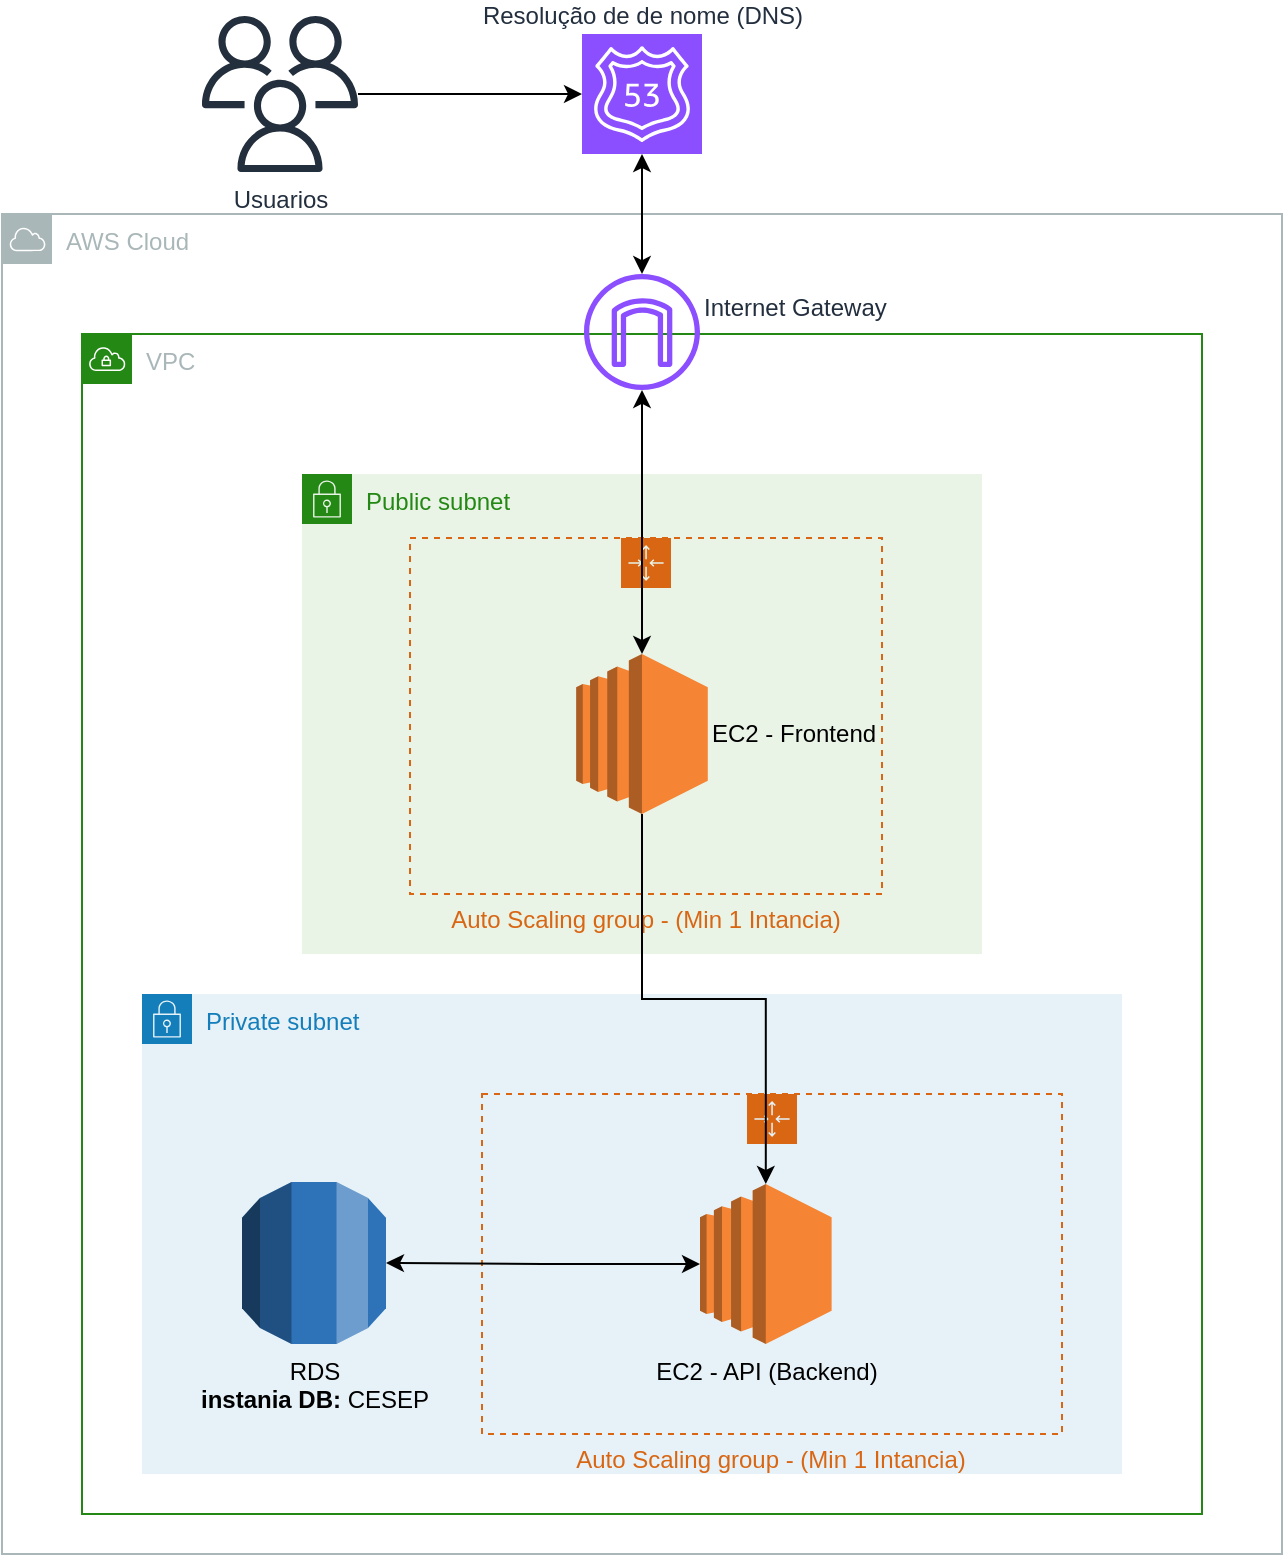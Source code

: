 <mxfile version="22.0.3" type="device">
  <diagram name="Page-1" id="N-N7shyIx3_a_wp4iVAp">
    <mxGraphModel dx="1098" dy="1928" grid="1" gridSize="10" guides="1" tooltips="1" connect="1" arrows="1" fold="1" page="1" pageScale="1" pageWidth="850" pageHeight="1100" math="0" shadow="0">
      <root>
        <mxCell id="0" />
        <mxCell id="1" parent="0" />
        <mxCell id="bgTVU1fI_sASql_rgWul-1" value="AWS Cloud" style="sketch=0;outlineConnect=0;gradientColor=none;html=1;whiteSpace=wrap;fontSize=12;fontStyle=0;shape=mxgraph.aws4.group;grIcon=mxgraph.aws4.group_aws_cloud;strokeColor=#AAB7B8;fillColor=none;verticalAlign=top;align=left;spacingLeft=30;fontColor=#AAB7B8;dashed=0;movable=1;resizable=1;rotatable=1;deletable=1;editable=1;locked=0;connectable=1;" parent="1" vertex="1">
          <mxGeometry x="130" y="80" width="640" height="670" as="geometry" />
        </mxCell>
        <mxCell id="bgTVU1fI_sASql_rgWul-2" value="VPC" style="points=[[0,0],[0.25,0],[0.5,0],[0.75,0],[1,0],[1,0.25],[1,0.5],[1,0.75],[1,1],[0.75,1],[0.5,1],[0.25,1],[0,1],[0,0.75],[0,0.5],[0,0.25]];outlineConnect=0;gradientColor=none;html=1;whiteSpace=wrap;fontSize=12;fontStyle=0;container=1;pointerEvents=0;collapsible=0;recursiveResize=0;shape=mxgraph.aws4.group;grIcon=mxgraph.aws4.group_vpc;strokeColor=#248814;fillColor=none;verticalAlign=top;align=left;spacingLeft=30;fontColor=#AAB7B8;dashed=0;movable=1;resizable=1;rotatable=1;deletable=1;editable=1;locked=0;connectable=1;" parent="1" vertex="1">
          <mxGeometry x="170" y="140" width="560" height="590" as="geometry" />
        </mxCell>
        <mxCell id="bgTVU1fI_sASql_rgWul-3" value="Public subnet" style="points=[[0,0],[0.25,0],[0.5,0],[0.75,0],[1,0],[1,0.25],[1,0.5],[1,0.75],[1,1],[0.75,1],[0.5,1],[0.25,1],[0,1],[0,0.75],[0,0.5],[0,0.25]];outlineConnect=0;gradientColor=none;html=1;whiteSpace=wrap;fontSize=12;fontStyle=0;container=1;pointerEvents=0;collapsible=0;recursiveResize=0;shape=mxgraph.aws4.group;grIcon=mxgraph.aws4.group_security_group;grStroke=0;strokeColor=#248814;fillColor=#E9F3E6;verticalAlign=top;align=left;spacingLeft=30;fontColor=#248814;dashed=0;" parent="bgTVU1fI_sASql_rgWul-2" vertex="1">
          <mxGeometry x="110" y="70" width="340" height="240" as="geometry" />
        </mxCell>
        <mxCell id="bgTVU1fI_sASql_rgWul-4" value="Private subnet" style="points=[[0,0],[0.25,0],[0.5,0],[0.75,0],[1,0],[1,0.25],[1,0.5],[1,0.75],[1,1],[0.75,1],[0.5,1],[0.25,1],[0,1],[0,0.75],[0,0.5],[0,0.25]];outlineConnect=0;gradientColor=none;html=1;whiteSpace=wrap;fontSize=12;fontStyle=0;container=1;pointerEvents=0;collapsible=0;recursiveResize=0;shape=mxgraph.aws4.group;grIcon=mxgraph.aws4.group_security_group;grStroke=0;strokeColor=#147EBA;fillColor=#E6F2F8;verticalAlign=top;align=left;spacingLeft=30;fontColor=#147EBA;dashed=0;" parent="bgTVU1fI_sASql_rgWul-2" vertex="1">
          <mxGeometry x="30" y="330" width="490" height="240" as="geometry" />
        </mxCell>
        <mxCell id="bgTVU1fI_sASql_rgWul-29" value="Internet Gateway" style="sketch=0;outlineConnect=0;fontColor=#232F3E;gradientColor=none;fillColor=#8C4FFF;strokeColor=none;dashed=0;verticalLabelPosition=top;verticalAlign=bottom;align=left;html=1;fontSize=12;fontStyle=0;aspect=fixed;pointerEvents=1;shape=mxgraph.aws4.internet_gateway;labelPosition=right;spacingBottom=-26;" parent="bgTVU1fI_sASql_rgWul-2" vertex="1">
          <mxGeometry x="251" y="-30" width="58" height="58" as="geometry" />
        </mxCell>
        <mxCell id="bgTVU1fI_sASql_rgWul-31" value="" style="edgeStyle=orthogonalEdgeStyle;rounded=0;orthogonalLoop=1;jettySize=auto;html=1;startArrow=classic;startFill=1;" parent="1" source="bgTVU1fI_sASql_rgWul-5" target="bgTVU1fI_sASql_rgWul-29" edge="1">
          <mxGeometry relative="1" as="geometry" />
        </mxCell>
        <mxCell id="bgTVU1fI_sASql_rgWul-5" value="Resolução de de nome (DNS)" style="sketch=0;points=[[0,0,0],[0.25,0,0],[0.5,0,0],[0.75,0,0],[1,0,0],[0,1,0],[0.25,1,0],[0.5,1,0],[0.75,1,0],[1,1,0],[0,0.25,0],[0,0.5,0],[0,0.75,0],[1,0.25,0],[1,0.5,0],[1,0.75,0]];outlineConnect=0;fontColor=#232F3E;fillColor=#8C4FFF;strokeColor=#ffffff;dashed=0;verticalLabelPosition=top;verticalAlign=bottom;align=center;html=1;fontSize=12;fontStyle=0;aspect=fixed;shape=mxgraph.aws4.resourceIcon;resIcon=mxgraph.aws4.route_53;labelPosition=center;" parent="1" vertex="1">
          <mxGeometry x="420" y="-10" width="60" height="60" as="geometry" />
        </mxCell>
        <mxCell id="bgTVU1fI_sASql_rgWul-9" value="Auto Scaling group - (Min 1 Intancia)" style="points=[[0,0],[0.25,0],[0.5,0],[0.75,0],[1,0],[1,0.25],[1,0.5],[1,0.75],[1,1],[0.75,1],[0.5,1],[0.25,1],[0,1],[0,0.75],[0,0.5],[0,0.25]];outlineConnect=0;gradientColor=none;html=1;whiteSpace=wrap;container=1;pointerEvents=0;collapsible=0;recursiveResize=0;shape=mxgraph.aws4.groupCenter;grIcon=mxgraph.aws4.group_auto_scaling_group;grStroke=1;strokeColor=#D86613;fillColor=none;verticalAlign=top;align=center;dashed=1;spacingTop=-1;labelPosition=center;verticalLabelPosition=bottom;horizontal=1;spacing=2;fontColor=#D86613;fontSize=12;spacingLeft=0;spacingRight=1;" parent="1" vertex="1">
          <mxGeometry x="370" y="520" width="290" height="170" as="geometry" />
        </mxCell>
        <mxCell id="bgTVU1fI_sASql_rgWul-11" value="EC2 - API (Backend)" style="outlineConnect=0;dashed=0;verticalLabelPosition=bottom;verticalAlign=top;align=center;html=1;shape=mxgraph.aws3.ec2;fillColor=#F58534;gradientColor=none;" parent="bgTVU1fI_sASql_rgWul-9" vertex="1">
          <mxGeometry x="109" y="45" width="65.81" height="80" as="geometry" />
        </mxCell>
        <mxCell id="bgTVU1fI_sASql_rgWul-16" value="Auto Scaling group - (Min 1 Intancia)" style="points=[[0,0],[0.25,0],[0.5,0],[0.75,0],[1,0],[1,0.25],[1,0.5],[1,0.75],[1,1],[0.75,1],[0.5,1],[0.25,1],[0,1],[0,0.75],[0,0.5],[0,0.25]];outlineConnect=0;gradientColor=none;html=1;whiteSpace=wrap;fontSize=12;fontStyle=0;container=1;pointerEvents=0;collapsible=0;recursiveResize=0;shape=mxgraph.aws4.groupCenter;grIcon=mxgraph.aws4.group_auto_scaling_group;grStroke=1;strokeColor=#D86613;fillColor=none;verticalAlign=top;align=center;fontColor=#D86613;dashed=1;spacingTop=-1;labelPosition=center;verticalLabelPosition=bottom;" parent="1" vertex="1">
          <mxGeometry x="334" y="242" width="236" height="178" as="geometry" />
        </mxCell>
        <mxCell id="bgTVU1fI_sASql_rgWul-21" value="EC2 - Frontend" style="outlineConnect=0;dashed=0;verticalLabelPosition=middle;verticalAlign=middle;align=left;html=1;shape=mxgraph.aws3.ec2;fillColor=#F58534;gradientColor=none;labelPosition=right;" parent="bgTVU1fI_sASql_rgWul-16" vertex="1">
          <mxGeometry x="83.09" y="58" width="65.81" height="80" as="geometry" />
        </mxCell>
        <mxCell id="bgTVU1fI_sASql_rgWul-24" value="RDS&lt;br&gt;&lt;b&gt;instania DB:&lt;/b&gt; CESEP" style="outlineConnect=0;dashed=0;verticalLabelPosition=bottom;verticalAlign=top;align=center;html=1;shape=mxgraph.aws3.rds;fillColor=#2E73B8;gradientColor=none;" parent="1" vertex="1">
          <mxGeometry x="250" y="564" width="72" height="81" as="geometry" />
        </mxCell>
        <mxCell id="bgTVU1fI_sASql_rgWul-25" style="edgeStyle=orthogonalEdgeStyle;rounded=0;orthogonalLoop=1;jettySize=auto;html=1;strokeColor=none;jumpStyle=arc;" parent="1" source="bgTVU1fI_sASql_rgWul-11" target="bgTVU1fI_sASql_rgWul-24" edge="1">
          <mxGeometry relative="1" as="geometry" />
        </mxCell>
        <mxCell id="bgTVU1fI_sASql_rgWul-27" style="edgeStyle=orthogonalEdgeStyle;rounded=0;orthogonalLoop=1;jettySize=auto;html=1;strokeColor=default;comic=0;shadow=0;endArrow=classic;endFill=1;startArrow=classic;startFill=1;" parent="1" source="bgTVU1fI_sASql_rgWul-11" target="bgTVU1fI_sASql_rgWul-24" edge="1">
          <mxGeometry relative="1" as="geometry" />
        </mxCell>
        <mxCell id="bgTVU1fI_sASql_rgWul-30" value="" style="edgeStyle=orthogonalEdgeStyle;rounded=0;orthogonalLoop=1;jettySize=auto;html=1;endArrow=classic;endFill=1;startArrow=classic;startFill=1;" parent="1" source="bgTVU1fI_sASql_rgWul-29" target="bgTVU1fI_sASql_rgWul-21" edge="1">
          <mxGeometry relative="1" as="geometry" />
        </mxCell>
        <mxCell id="bgTVU1fI_sASql_rgWul-36" style="edgeStyle=orthogonalEdgeStyle;rounded=0;orthogonalLoop=1;jettySize=auto;html=1;" parent="1" source="bgTVU1fI_sASql_rgWul-35" target="bgTVU1fI_sASql_rgWul-5" edge="1">
          <mxGeometry relative="1" as="geometry" />
        </mxCell>
        <mxCell id="bgTVU1fI_sASql_rgWul-35" value="Usuarios" style="sketch=0;outlineConnect=0;fontColor=#232F3E;gradientColor=none;fillColor=#232F3D;strokeColor=none;dashed=0;verticalLabelPosition=bottom;verticalAlign=top;align=center;html=1;fontSize=12;fontStyle=0;aspect=fixed;pointerEvents=1;shape=mxgraph.aws4.users;" parent="1" vertex="1">
          <mxGeometry x="230" y="-19" width="78" height="78" as="geometry" />
        </mxCell>
        <mxCell id="bgTVU1fI_sASql_rgWul-38" style="edgeStyle=orthogonalEdgeStyle;rounded=0;orthogonalLoop=1;jettySize=auto;html=1;" parent="1" source="bgTVU1fI_sASql_rgWul-21" target="bgTVU1fI_sASql_rgWul-11" edge="1">
          <mxGeometry relative="1" as="geometry" />
        </mxCell>
      </root>
    </mxGraphModel>
  </diagram>
</mxfile>
